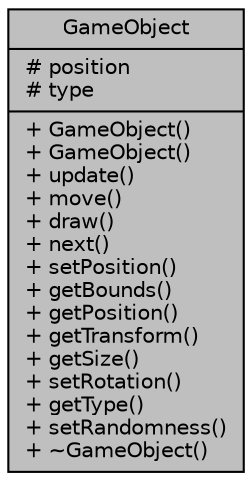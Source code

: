digraph "GameObject"
{
  edge [fontname="Helvetica",fontsize="10",labelfontname="Helvetica",labelfontsize="10"];
  node [fontname="Helvetica",fontsize="10",shape=record];
  Node1 [label="{GameObject\n|# position\l# type\l|+ GameObject()\l+ GameObject()\l+ update()\l+ move()\l+ draw()\l+ next()\l+ setPosition()\l+ getBounds()\l+ getPosition()\l+ getTransform()\l+ getSize()\l+ setRotation()\l+ getType()\l+ setRandomness()\l+ ~GameObject()\l}",height=0.2,width=0.4,color="black", fillcolor="grey75", style="filled", fontcolor="black"];
}
